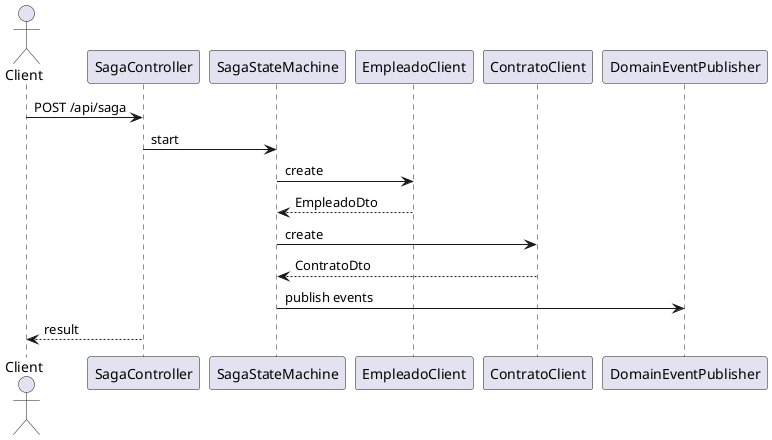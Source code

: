 @startuml
actor Client
Client -> SagaController : POST /api/saga
SagaController -> SagaStateMachine : start
SagaStateMachine -> EmpleadoClient : create
EmpleadoClient --> SagaStateMachine : EmpleadoDto
SagaStateMachine -> ContratoClient : create
ContratoClient --> SagaStateMachine : ContratoDto
SagaStateMachine -> DomainEventPublisher : publish events
SagaController --> Client : result
@enduml

